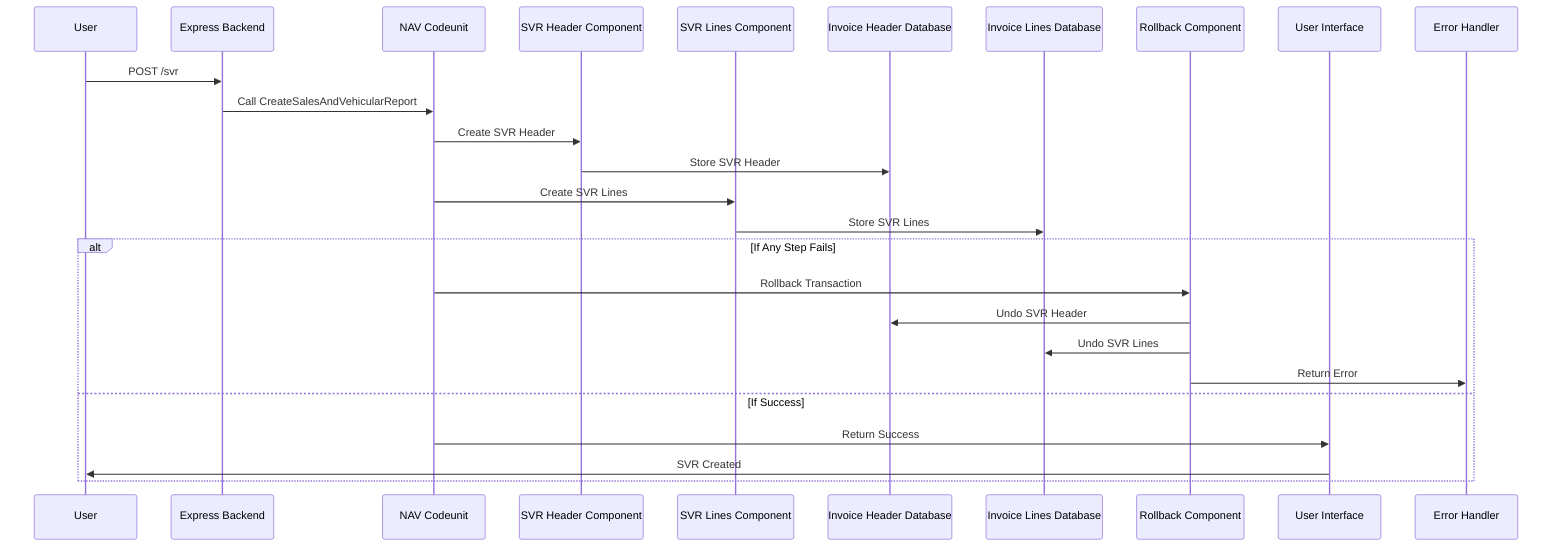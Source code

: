 sequenceDiagram
    participant User as User
    participant Express as Express Backend
    participant NAV as NAV Codeunit
    participant Header as SVR Header Component
    participant Lines as SVR Lines Component
    participant HeaderDB as Invoice Header Database
    participant LinesDB as Invoice Lines Database
    participant Rollback as Rollback Component
    participant UI as User Interface
    participant Error as Error Handler

    User->>Express: POST /svr
    Express->>NAV: Call CreateSalesAndVehicularReport
    NAV->>Header: Create SVR Header
    Header->>HeaderDB: Store SVR Header
    NAV->>Lines: Create SVR Lines
    Lines->>LinesDB: Store SVR Lines

    alt If Any Step Fails
        NAV->>Rollback: Rollback Transaction
        Rollback->>HeaderDB: Undo SVR Header
        Rollback->>LinesDB: Undo SVR Lines
        Rollback->>Error: Return Error
    else If Success
        NAV->>UI: Return Success
        UI->>User: SVR Created
    end
